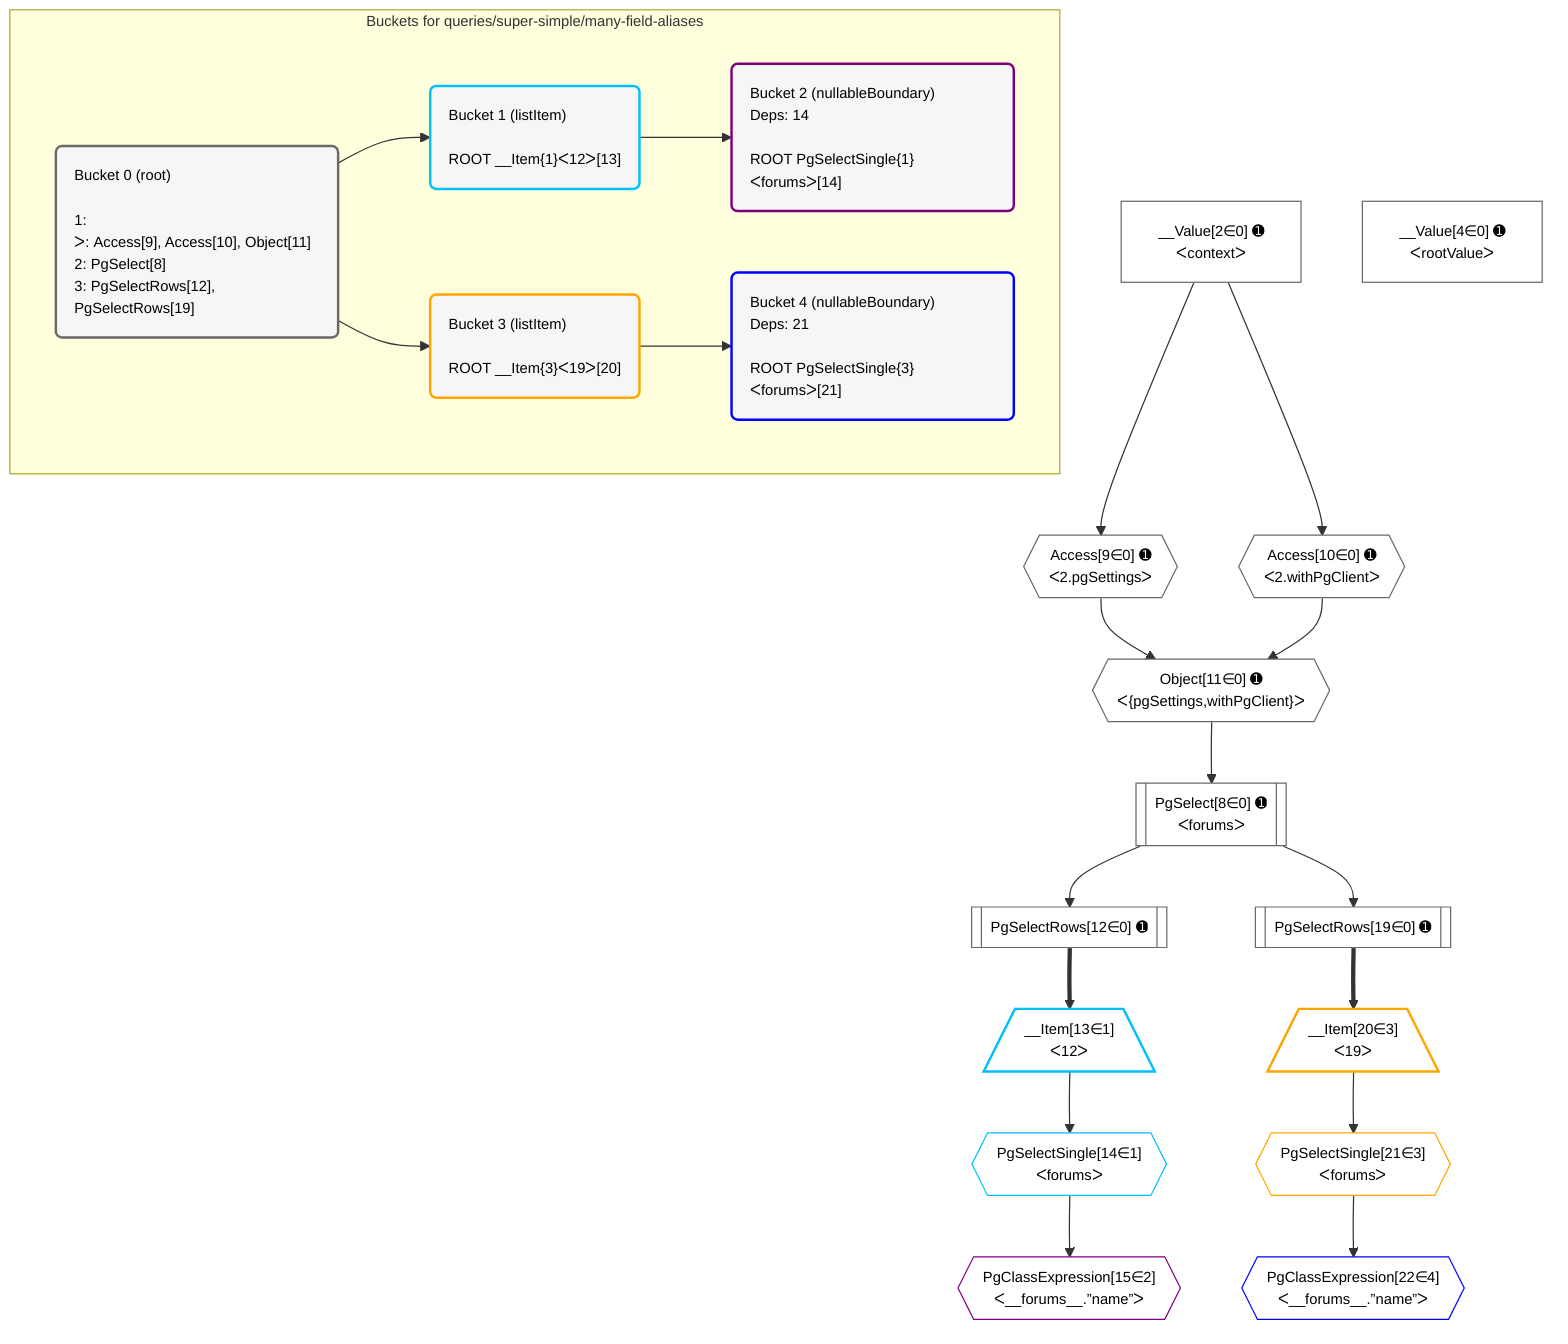 %%{init: {'themeVariables': { 'fontSize': '12px'}}}%%
graph TD
    classDef path fill:#eee,stroke:#000,color:#000
    classDef plan fill:#fff,stroke-width:1px,color:#000
    classDef itemplan fill:#fff,stroke-width:2px,color:#000
    classDef unbatchedplan fill:#dff,stroke-width:1px,color:#000
    classDef sideeffectplan fill:#fcc,stroke-width:2px,color:#000
    classDef bucket fill:#f6f6f6,color:#000,stroke-width:2px,text-align:left


    %% plan dependencies
    Object11{{"Object[11∈0] ➊<br />ᐸ{pgSettings,withPgClient}ᐳ"}}:::plan
    Access9{{"Access[9∈0] ➊<br />ᐸ2.pgSettingsᐳ"}}:::plan
    Access10{{"Access[10∈0] ➊<br />ᐸ2.withPgClientᐳ"}}:::plan
    Access9 & Access10 --> Object11
    PgSelect8[["PgSelect[8∈0] ➊<br />ᐸforumsᐳ"]]:::plan
    Object11 --> PgSelect8
    __Value2["__Value[2∈0] ➊<br />ᐸcontextᐳ"]:::plan
    __Value2 --> Access9
    __Value2 --> Access10
    PgSelectRows12[["PgSelectRows[12∈0] ➊"]]:::plan
    PgSelect8 --> PgSelectRows12
    PgSelectRows19[["PgSelectRows[19∈0] ➊"]]:::plan
    PgSelect8 --> PgSelectRows19
    __Value4["__Value[4∈0] ➊<br />ᐸrootValueᐳ"]:::plan
    __Item13[/"__Item[13∈1]<br />ᐸ12ᐳ"\]:::itemplan
    PgSelectRows12 ==> __Item13
    PgSelectSingle14{{"PgSelectSingle[14∈1]<br />ᐸforumsᐳ"}}:::plan
    __Item13 --> PgSelectSingle14
    PgClassExpression15{{"PgClassExpression[15∈2]<br />ᐸ__forums__.”name”ᐳ"}}:::plan
    PgSelectSingle14 --> PgClassExpression15
    __Item20[/"__Item[20∈3]<br />ᐸ19ᐳ"\]:::itemplan
    PgSelectRows19 ==> __Item20
    PgSelectSingle21{{"PgSelectSingle[21∈3]<br />ᐸforumsᐳ"}}:::plan
    __Item20 --> PgSelectSingle21
    PgClassExpression22{{"PgClassExpression[22∈4]<br />ᐸ__forums__.”name”ᐳ"}}:::plan
    PgSelectSingle21 --> PgClassExpression22

    %% define steps

    subgraph "Buckets for queries/super-simple/many-field-aliases"
    Bucket0("Bucket 0 (root)<br /><br />1: <br />ᐳ: Access[9], Access[10], Object[11]<br />2: PgSelect[8]<br />3: PgSelectRows[12], PgSelectRows[19]"):::bucket
    classDef bucket0 stroke:#696969
    class Bucket0,__Value2,__Value4,PgSelect8,Access9,Access10,Object11,PgSelectRows12,PgSelectRows19 bucket0
    Bucket1("Bucket 1 (listItem)<br /><br />ROOT __Item{1}ᐸ12ᐳ[13]"):::bucket
    classDef bucket1 stroke:#00bfff
    class Bucket1,__Item13,PgSelectSingle14 bucket1
    Bucket2("Bucket 2 (nullableBoundary)<br />Deps: 14<br /><br />ROOT PgSelectSingle{1}ᐸforumsᐳ[14]"):::bucket
    classDef bucket2 stroke:#7f007f
    class Bucket2,PgClassExpression15 bucket2
    Bucket3("Bucket 3 (listItem)<br /><br />ROOT __Item{3}ᐸ19ᐳ[20]"):::bucket
    classDef bucket3 stroke:#ffa500
    class Bucket3,__Item20,PgSelectSingle21 bucket3
    Bucket4("Bucket 4 (nullableBoundary)<br />Deps: 21<br /><br />ROOT PgSelectSingle{3}ᐸforumsᐳ[21]"):::bucket
    classDef bucket4 stroke:#0000ff
    class Bucket4,PgClassExpression22 bucket4
    Bucket0 --> Bucket1 & Bucket3
    Bucket1 --> Bucket2
    Bucket3 --> Bucket4
    end
